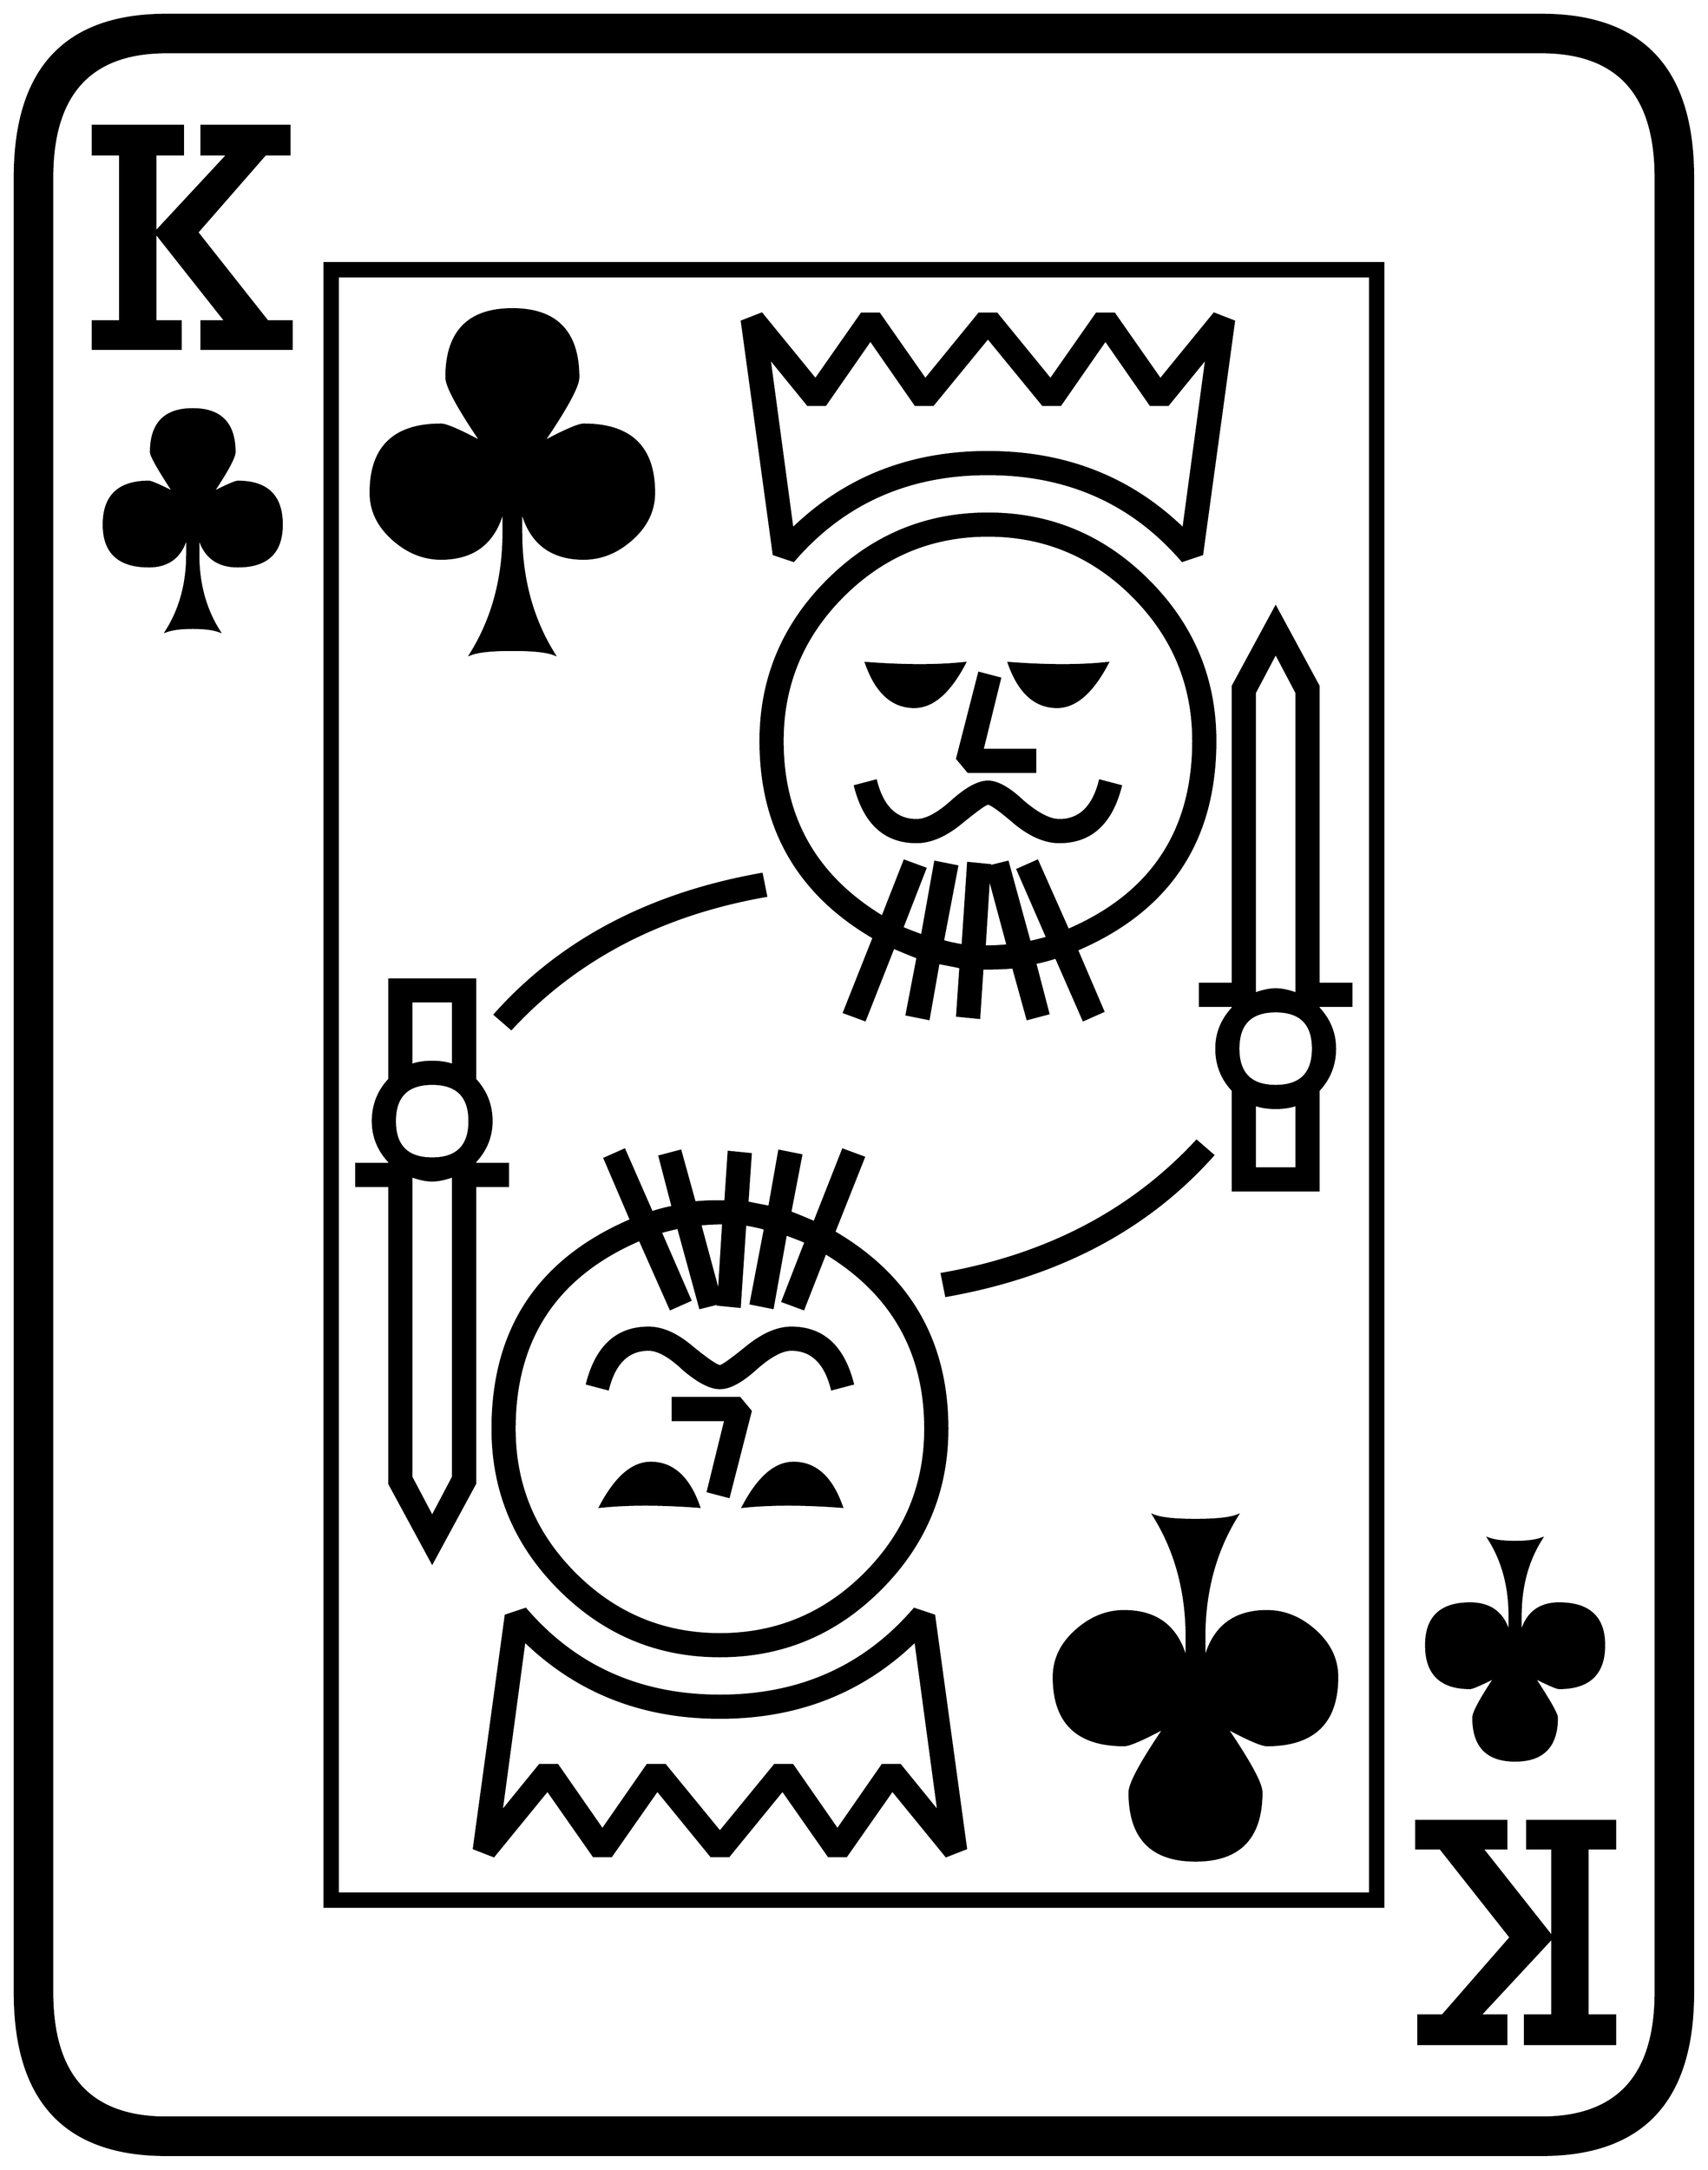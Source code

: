 


\begin{tikzpicture}[y=0.80pt, x=0.80pt, yscale=-1.0, xscale=1.0, inner sep=0pt, outer sep=0pt]
\begin{scope}[shift={(100.0,1706.0)},nonzero rule]
  \path[draw=.,fill=.,line width=1.600pt] (1578.0,244.0) .. controls
    (1578.0,342.667) and (1532.0,392.0) .. (1440.0,392.0) --
    (188.0,392.0) .. controls (96.0,392.0) and (50.0,342.667) ..
    (50.0,244.0) -- (50.0,-1408.0) .. controls (50.0,-1506.667)
    and (96.0,-1556.0) .. (188.0,-1556.0) -- (1440.0,-1556.0) ..
    controls (1532.0,-1556.0) and (1578.0,-1506.667) ..
    (1578.0,-1408.0) -- (1578.0,244.0) -- cycle(1544.0,244.0) --
    (1544.0,-1408.0) .. controls (1544.0,-1484.0) and
    (1509.333,-1522.0) .. (1440.0,-1522.0) -- (188.0,-1522.0) ..
    controls (118.667,-1522.0) and (84.0,-1484.0) ..
    (84.0,-1408.0) -- (84.0,244.0) .. controls (84.0,320.0) and
    (118.667,358.0) .. (188.0,358.0) -- (1440.0,358.0) .. controls
    (1509.333,358.0) and (1544.0,320.0) .. (1544.0,244.0) --
    cycle(302.0,-1252.0) -- (220.0,-1252.0) -- (220.0,-1277.0)
    -- (242.0,-1277.0) -- (178.0,-1358.0) -- (178.0,-1277.0) --
    (201.0,-1277.0) -- (201.0,-1252.0) -- (121.0,-1252.0) --
    (121.0,-1277.0) -- (146.0,-1277.0) -- (146.0,-1429.0) --
    (121.0,-1429.0) -- (121.0,-1455.0) -- (203.0,-1455.0) --
    (203.0,-1429.0) -- (178.0,-1429.0) -- (178.0,-1358.0) --
    (244.0,-1429.0) -- (220.0,-1429.0) -- (220.0,-1455.0) --
    (300.0,-1455.0) -- (300.0,-1429.0) -- (278.0,-1429.0) --
    (216.0,-1358.0) -- (280.0,-1277.0) -- (302.0,-1277.0) --
    (302.0,-1252.0) -- cycle(1497.0,-72.0) .. controls
    (1497.0,-46.0) and (1483.333,-33.0) .. (1456.0,-33.0) ..
    controls (1454.0,-33.0) and (1446.333,-36.333) .. (1433.0,-43.0)
    .. controls (1447.0,-21.667) and (1454.0,-9.333) ..
    (1454.0,-6.0) .. controls (1454.0,20.0) and (1441.333,33.0) ..
    (1416.0,33.0) .. controls (1390.667,33.0) and (1378.0,20.0) ..
    (1378.0,-6.0) .. controls (1378.0,-10.667) and (1384.667,-23.0)
    .. (1398.0,-43.0) .. controls (1384.667,-36.333) and
    (1377.0,-33.0) .. (1375.0,-33.0) .. controls (1348.333,-33.0)
    and (1335.0,-46.0) .. (1335.0,-72.0) .. controls
    (1335.0,-97.333) and (1348.333,-110.0) .. (1375.0,-110.0) ..
    controls (1394.333,-110.0) and (1406.333,-100.333) ..
    (1411.0,-81.0) -- (1411.0,-99.0) .. controls (1411.0,-125.667)
    and (1404.667,-149.0) .. (1392.0,-169.0) .. controls
    (1397.333,-167.0) and (1405.333,-166.0) .. (1416.0,-166.0) ..
    controls (1426.667,-166.0) and (1434.667,-167.0) ..
    (1440.0,-169.0) .. controls (1427.333,-149.0) and
    (1421.0,-125.667) .. (1421.0,-99.0) -- (1421.0,-81.0) ..
    controls (1425.667,-100.333) and (1437.333,-110.0) ..
    (1456.0,-110.0) .. controls (1483.333,-110.0) and
    (1497.0,-97.333) .. (1497.0,-72.0) -- cycle(1296.0,166.0) --
    (332.0,166.0) -- (332.0,-1330.0) -- (1296.0,-1330.0) --
    (1296.0,166.0) -- cycle(293.0,-1092.0) .. controls
    (293.0,-1066.667) and (279.667,-1054.0) .. (253.0,-1054.0) ..
    controls (233.667,-1054.0) and (221.667,-1063.667) ..
    (217.0,-1083.0) -- (217.0,-1065.0) .. controls
    (217.0,-1038.333) and (223.333,-1015.0) .. (236.0,-995.0) ..
    controls (230.667,-997.0) and (222.667,-998.0) .. (212.0,-998.0)
    .. controls (201.333,-998.0) and (193.333,-997.0) ..
    (188.0,-995.0) .. controls (200.667,-1015.0) and
    (207.0,-1038.333) .. (207.0,-1065.0) -- (207.0,-1083.0) ..
    controls (202.333,-1063.667) and (190.667,-1054.0) ..
    (172.0,-1054.0) .. controls (144.667,-1054.0) and
    (131.0,-1066.667) .. (131.0,-1092.0) .. controls
    (131.0,-1118.0) and (144.667,-1131.0) .. (172.0,-1131.0) ..
    controls (174.0,-1131.0) and (181.667,-1127.667) ..
    (195.0,-1121.0) .. controls (181.0,-1142.333) and
    (174.0,-1154.667) .. (174.0,-1158.0) .. controls
    (174.0,-1184.0) and (186.667,-1197.0) .. (212.0,-1197.0) ..
    controls (237.333,-1197.0) and (250.0,-1184.0) ..
    (250.0,-1158.0) .. controls (250.0,-1153.333) and
    (243.333,-1141.0) .. (230.0,-1121.0) .. controls
    (243.333,-1127.667) and (251.0,-1131.0) .. (253.0,-1131.0) ..
    controls (279.667,-1131.0) and (293.0,-1118.0) ..
    (293.0,-1092.0) -- cycle(1507.0,291.0) -- (1425.0,291.0) --
    (1425.0,265.0) -- (1450.0,265.0) -- (1450.0,194.0) --
    (1384.0,265.0) -- (1408.0,265.0) -- (1408.0,291.0) --
    (1328.0,291.0) -- (1328.0,265.0) -- (1350.0,265.0) --
    (1412.0,194.0) -- (1348.0,113.0) -- (1326.0,113.0) --
    (1326.0,88.0) -- (1408.0,88.0) -- (1408.0,113.0) --
    (1386.0,113.0) -- (1450.0,194.0) -- (1450.0,113.0) --
    (1427.0,113.0) -- (1427.0,88.0) -- (1507.0,88.0) --
    (1507.0,113.0) -- (1482.0,113.0) -- (1482.0,265.0) --
    (1507.0,265.0) -- (1507.0,291.0) -- cycle(1284.0,154.0) --
    (1284.0,-1318.0) -- (344.0,-1318.0) -- (344.0,154.0) --
    (1284.0,154.0) -- cycle(1160.0,-1277.0) -- (1131.0,-1065.0)
    -- (1113.0,-1059.0) .. controls (1067.667,-1111.667) and
    (1008.667,-1138.0) .. (936.0,-1138.0) .. controls
    (863.333,-1138.0) and (804.333,-1111.667) .. (759.0,-1059.0) --
    (741.0,-1065.0) -- (712.0,-1277.0) -- (730.0,-1284.0) --
    (779.0,-1224.0) -- (821.0,-1284.0) -- (837.0,-1284.0) --
    (879.0,-1224.0) -- (928.0,-1284.0) -- (944.0,-1284.0) --
    (993.0,-1224.0) -- (1035.0,-1284.0) -- (1051.0,-1284.0) --
    (1093.0,-1224.0) -- (1142.0,-1284.0) -- (1160.0,-1277.0) --
    cycle(1267.0,-654.0) -- (1237.0,-654.0) -- (1237.0,-652.0)
    .. controls (1247.0,-641.333) and (1252.0,-629.0) ..
    (1252.0,-615.0) .. controls (1252.0,-600.333) and
    (1247.0,-587.667) .. (1237.0,-577.0) -- (1237.0,-486.0) --
    (1159.0,-486.0) -- (1159.0,-577.0) .. controls
    (1149.0,-587.667) and (1144.0,-600.333) .. (1144.0,-615.0) ..
    controls (1144.0,-629.0) and (1149.0,-641.333) ..
    (1159.0,-652.0) -- (1159.0,-654.0) -- (1129.0,-654.0) --
    (1129.0,-674.0) -- (1159.0,-674.0) -- (1159.0,-945.0) --
    (1198.0,-1017.0) -- (1237.0,-945.0) -- (1237.0,-674.0) --
    (1267.0,-674.0) -- (1267.0,-654.0) -- cycle(1143.0,-895.0)
    .. controls (1143.0,-804.333) and (1101.0,-741.0) ..
    (1017.0,-705.0) -- (1041.0,-649.0) -- (1023.0,-641.0) --
    (998.0,-698.0) .. controls (992.0,-696.0) and (985.667,-694.333)
    .. (979.0,-693.0) -- (991.0,-647.0) -- (972.0,-642.0) --
    (959.0,-689.0) .. controls (953.0,-688.333) and (945.333,-688.0)
    .. (936.0,-688.0) -- (931.0,-688.0) -- (928.0,-643.0) --
    (908.0,-645.0) -- (911.0,-689.0) .. controls (908.333,-689.667)
    and (901.667,-691.0) .. (891.0,-693.0) -- (882.0,-642.0) --
    (862.0,-646.0) -- (872.0,-698.0) .. controls (866.667,-700.0)
    and (859.333,-703.0) .. (850.0,-707.0) -- (824.0,-641.0) --
    (805.0,-648.0) -- (832.0,-716.0) .. controls (763.333,-756.0)
    and (729.0,-815.667) .. (729.0,-895.0) .. controls
    (729.0,-951.667) and (749.333,-1000.333) .. (790.0,-1041.0) ..
    controls (830.667,-1081.667) and (879.333,-1102.0) ..
    (936.0,-1102.0) .. controls (992.667,-1102.0) and
    (1041.333,-1081.667) .. (1082.0,-1041.0) .. controls
    (1122.667,-1000.333) and (1143.0,-951.667) .. (1143.0,-895.0) --
    cycle(632.0,-1121.0) .. controls (632.0,-1105.0) and
    (625.333,-1091.0) .. (612.0,-1079.0) .. controls
    (598.667,-1067.0) and (584.0,-1061.0) .. (568.0,-1061.0) ..
    controls (537.333,-1061.0) and (518.333,-1076.333) ..
    (511.0,-1107.0) -- (511.0,-1085.0) .. controls
    (511.0,-1043.0) and (521.0,-1006.0) .. (541.0,-974.0) ..
    controls (534.333,-976.667) and (521.667,-978.0) .. (503.0,-978.0)
    .. controls (484.333,-978.0) and (471.667,-976.667) ..
    (465.0,-974.0) .. controls (485.0,-1006.0) and
    (495.0,-1043.0) .. (495.0,-1085.0) -- (495.0,-1107.0) ..
    controls (487.667,-1076.333) and (468.667,-1061.0) ..
    (438.0,-1061.0) .. controls (422.0,-1061.0) and
    (407.333,-1067.0) .. (394.0,-1079.0) .. controls
    (380.667,-1091.0) and (374.0,-1105.0) .. (374.0,-1121.0) ..
    controls (374.0,-1162.333) and (395.333,-1183.0) ..
    (438.0,-1183.0) .. controls (442.667,-1183.0) and
    (455.0,-1177.667) .. (475.0,-1167.0) .. controls
    (453.667,-1198.333) and (443.0,-1218.0) .. (443.0,-1226.0) ..
    controls (443.0,-1267.333) and (463.0,-1288.0) ..
    (503.0,-1288.0) .. controls (543.0,-1288.0) and
    (563.0,-1267.333) .. (563.0,-1226.0) .. controls
    (563.0,-1218.0) and (552.333,-1198.333) .. (531.0,-1167.0) ..
    controls (551.0,-1177.667) and (563.333,-1183.0) ..
    (568.0,-1183.0) .. controls (610.667,-1183.0) and
    (632.0,-1162.333) .. (632.0,-1121.0) -- cycle(1141.0,-518.0)
    .. controls (1081.0,-450.667) and (1000.0,-408.0) ..
    (898.0,-390.0) -- (894.0,-410.0) .. controls (989.333,-426.667)
    and (1066.667,-467.0) .. (1126.0,-531.0) -- (1141.0,-518.0) --
    cycle(734.0,-754.0) .. controls (638.667,-737.333) and
    (561.333,-697.0) .. (502.0,-633.0) -- (487.0,-646.0) ..
    controls (547.0,-713.333) and (628.0,-756.0) .. (730.0,-774.0)
    -- (734.0,-754.0) -- cycle(1254.0,-43.0) .. controls
    (1254.0,-1.667) and (1232.667,19.0) .. (1190.0,19.0) .. controls
    (1185.333,19.0) and (1173.0,13.667) .. (1153.0,3.0) .. controls
    (1174.333,34.333) and (1185.0,54.0) .. (1185.0,62.0) .. controls
    (1185.0,103.333) and (1165.0,124.0) .. (1125.0,124.0) ..
    controls (1085.0,124.0) and (1065.0,103.333) .. (1065.0,62.0)
    .. controls (1065.0,54.0) and (1075.667,34.333) .. (1097.0,3.0)
    .. controls (1077.0,13.667) and (1064.667,19.0) .. (1060.0,19.0)
    .. controls (1017.333,19.0) and (996.0,-1.667) .. (996.0,-43.0)
    .. controls (996.0,-59.0) and (1002.667,-73.0) ..
    (1016.0,-85.0) .. controls (1029.333,-97.0) and
    (1044.0,-103.0) .. (1060.0,-103.0) .. controls
    (1090.667,-103.0) and (1109.667,-87.667) .. (1117.0,-57.0) --
    (1117.0,-79.0) .. controls (1117.0,-121.0) and
    (1107.0,-158.0) .. (1087.0,-190.0) .. controls
    (1093.667,-187.333) and (1106.333,-186.0) .. (1125.0,-186.0) ..
    controls (1143.667,-186.0) and (1156.333,-187.333) ..
    (1163.0,-190.0) .. controls (1143.0,-158.0) and
    (1133.0,-121.0) .. (1133.0,-79.0) -- (1133.0,-57.0) ..
    controls (1140.333,-87.667) and (1159.333,-103.0) ..
    (1190.0,-103.0) .. controls (1206.0,-103.0) and
    (1220.667,-97.0) .. (1234.0,-85.0) .. controls (1247.333,-73.0)
    and (1254.0,-59.0) .. (1254.0,-43.0) -- cycle(899.0,-269.0)
    .. controls (899.0,-212.333) and (878.667,-163.667) ..
    (838.0,-123.0) .. controls (797.333,-82.333) and (748.667,-62.0)
    .. (692.0,-62.0) .. controls (635.333,-62.0) and (586.667,-82.333)
    .. (546.0,-123.0) .. controls (505.333,-163.667) and
    (485.0,-212.333) .. (485.0,-269.0) .. controls (485.0,-359.667)
    and (527.0,-423.0) .. (611.0,-459.0) -- (587.0,-515.0) --
    (605.0,-523.0) -- (630.0,-466.0) .. controls (636.0,-468.0)
    and (642.333,-469.667) .. (649.0,-471.0) -- (637.0,-517.0) --
    (656.0,-522.0) -- (669.0,-475.0) .. controls (675.0,-475.667)
    and (682.667,-476.0) .. (692.0,-476.0) -- (697.0,-476.0) --
    (700.0,-521.0) -- (720.0,-519.0) -- (717.0,-475.0) ..
    controls (719.667,-474.333) and (726.333,-473.0) .. (737.0,-471.0)
    -- (746.0,-522.0) -- (766.0,-518.0) -- (756.0,-466.0) ..
    controls (761.333,-464.0) and (768.667,-461.0) .. (778.0,-457.0)
    -- (804.0,-523.0) -- (823.0,-516.0) -- (796.0,-448.0) ..
    controls (864.667,-408.0) and (899.0,-348.333) .. (899.0,-269.0)
    -- cycle(499.0,-490.0) -- (469.0,-490.0) -- (469.0,-219.0)
    -- (430.0,-147.0) -- (391.0,-219.0) -- (391.0,-490.0) --
    (361.0,-490.0) -- (361.0,-510.0) -- (391.0,-510.0) --
    (391.0,-512.0) .. controls (381.0,-522.667) and (376.0,-535.0)
    .. (376.0,-549.0) .. controls (376.0,-563.667) and
    (381.0,-576.333) .. (391.0,-587.0) -- (391.0,-678.0) --
    (469.0,-678.0) -- (469.0,-587.0) .. controls (479.0,-576.333)
    and (484.0,-563.667) .. (484.0,-549.0) .. controls
    (484.0,-535.0) and (479.0,-522.667) .. (469.0,-512.0) --
    (469.0,-510.0) -- (499.0,-510.0) -- (499.0,-490.0) --
    cycle(916.0,113.0) -- (898.0,120.0) -- (849.0,60.0) --
    (807.0,120.0) -- (791.0,120.0) -- (749.0,60.0) --
    (700.0,120.0) -- (684.0,120.0) -- (635.0,60.0) --
    (593.0,120.0) -- (577.0,120.0) -- (535.0,60.0) --
    (486.0,120.0) -- (468.0,113.0) -- (497.0,-99.0) --
    (515.0,-105.0) .. controls (560.333,-52.333) and (619.333,-26.0)
    .. (692.0,-26.0) .. controls (764.667,-26.0) and (823.667,-52.333)
    .. (869.0,-105.0) -- (887.0,-99.0) -- (916.0,113.0) --
    cycle(1135.0,-1244.0) -- (1100.0,-1201.0) --
    (1084.0,-1201.0) -- (1043.0,-1260.0) -- (1002.0,-1201.0) --
    (986.0,-1201.0) -- (936.0,-1262.0) -- (886.0,-1201.0) --
    (870.0,-1201.0) -- (829.0,-1260.0) -- (788.0,-1201.0) --
    (772.0,-1201.0) -- (737.0,-1244.0) -- (758.0,-1088.0) ..
    controls (806.0,-1134.667) and (865.333,-1158.0) ..
    (936.0,-1158.0) .. controls (1006.667,-1158.0) and
    (1066.0,-1134.667) .. (1114.0,-1088.0) -- (1135.0,-1244.0) --
    cycle(1217.0,-665.0) -- (1217.0,-939.0) -- (1198.0,-975.0)
    -- (1179.0,-939.0) -- (1179.0,-665.0) .. controls
    (1186.333,-667.667) and (1192.667,-669.0) .. (1198.0,-669.0) ..
    controls (1203.333,-669.0) and (1209.667,-667.667) ..
    (1217.0,-665.0) -- cycle(1123.0,-895.0) .. controls
    (1123.0,-946.333) and (1104.667,-990.333) .. (1068.0,-1027.0) ..
    controls (1031.333,-1063.667) and (987.333,-1082.0) ..
    (936.0,-1082.0) .. controls (884.667,-1082.0) and
    (840.667,-1063.667) .. (804.0,-1027.0) .. controls
    (767.333,-990.333) and (749.0,-946.333) .. (749.0,-895.0) ..
    controls (749.0,-825.0) and (779.333,-771.667) .. (840.0,-735.0)
    -- (860.0,-786.0) -- (879.0,-779.0) -- (858.0,-725.0) ..
    controls (862.667,-723.0) and (868.667,-720.667) .. (876.0,-718.0)
    -- (888.0,-785.0) -- (908.0,-781.0) -- (895.0,-713.0) ..
    controls (899.0,-711.667) and (905.0,-710.333) .. (913.0,-709.0)
    -- (918.0,-784.0) -- (938.0,-782.0) -- (938.0,-781.0) --
    (954.0,-785.0) -- (974.0,-712.0) .. controls (980.0,-713.333)
    and (985.333,-714.667) .. (990.0,-716.0) -- (963.0,-778.0) --
    (981.0,-786.0) -- (1009.0,-723.0) .. controls
    (1085.0,-755.667) and (1123.0,-813.0) .. (1123.0,-895.0) --
    cycle(1232.0,-615.0) .. controls (1232.0,-637.667) and
    (1220.667,-649.0) .. (1198.0,-649.0) .. controls
    (1175.333,-649.0) and (1164.0,-637.667) .. (1164.0,-615.0) ..
    controls (1164.0,-592.333) and (1175.333,-581.0) ..
    (1198.0,-581.0) .. controls (1220.667,-581.0) and
    (1232.0,-592.333) .. (1232.0,-615.0) -- cycle(1217.0,-506.0)
    -- (1217.0,-564.0) .. controls (1211.667,-562.0) and
    (1205.333,-561.0) .. (1198.0,-561.0) .. controls
    (1190.667,-561.0) and (1184.333,-562.0) .. (1179.0,-564.0) --
    (1179.0,-506.0) -- (1217.0,-506.0) -- cycle(954.0,-709.0) --
    (937.0,-772.0) -- (933.0,-708.0) -- (936.0,-708.0) ..
    controls (941.333,-708.0) and (947.333,-708.333) .. (954.0,-709.0)
    -- cycle(695.0,-456.0) -- (692.0,-456.0) .. controls
    (686.667,-456.0) and (680.667,-455.667) .. (674.0,-455.0) --
    (691.0,-392.0) -- (695.0,-456.0) -- cycle(449.0,-600.0) --
    (449.0,-658.0) -- (411.0,-658.0) -- (411.0,-600.0) ..
    controls (416.333,-602.0) and (422.667,-603.0) .. (430.0,-603.0)
    .. controls (437.333,-603.0) and (443.667,-602.0) ..
    (449.0,-600.0) -- cycle(464.0,-549.0) .. controls
    (464.0,-571.667) and (452.667,-583.0) .. (430.0,-583.0) ..
    controls (407.333,-583.0) and (396.0,-571.667) .. (396.0,-549.0)
    .. controls (396.0,-526.333) and (407.333,-515.0) ..
    (430.0,-515.0) .. controls (452.667,-515.0) and (464.0,-526.333)
    .. (464.0,-549.0) -- cycle(879.0,-269.0) .. controls
    (879.0,-339.0) and (848.667,-392.333) .. (788.0,-429.0) --
    (768.0,-378.0) -- (749.0,-385.0) -- (770.0,-439.0) ..
    controls (765.333,-441.0) and (759.333,-443.333) .. (752.0,-446.0)
    -- (740.0,-379.0) -- (720.0,-383.0) -- (733.0,-451.0) ..
    controls (729.0,-452.333) and (723.0,-453.667) .. (715.0,-455.0)
    -- (710.0,-380.0) -- (690.0,-382.0) -- (690.0,-383.0) --
    (674.0,-379.0) -- (654.0,-452.0) .. controls (648.0,-450.667)
    and (642.667,-449.333) .. (638.0,-448.0) -- (665.0,-386.0) --
    (647.0,-378.0) -- (619.0,-441.0) .. controls (543.0,-408.333)
    and (505.0,-351.0) .. (505.0,-269.0) .. controls
    (505.0,-217.667) and (523.333,-173.667) .. (560.0,-137.0) ..
    controls (596.667,-100.333) and (640.667,-82.0) .. (692.0,-82.0)
    .. controls (743.333,-82.0) and (787.333,-100.333) ..
    (824.0,-137.0) .. controls (860.667,-173.667) and (879.0,-217.667)
    .. (879.0,-269.0) -- cycle(449.0,-225.0) -- (449.0,-499.0)
    .. controls (441.667,-496.333) and (435.333,-495.0) ..
    (430.0,-495.0) .. controls (424.667,-495.0) and (418.333,-496.333)
    .. (411.0,-499.0) -- (411.0,-225.0) -- (430.0,-189.0) --
    (449.0,-225.0) -- cycle(891.0,80.0) -- (870.0,-76.0) ..
    controls (822.0,-29.333) and (762.667,-6.0) .. (692.0,-6.0) ..
    controls (621.333,-6.0) and (562.0,-29.333) .. (514.0,-76.0) --
    (493.0,80.0) -- (528.0,37.0) -- (544.0,37.0) --
    (585.0,96.0) -- (626.0,37.0) -- (642.0,37.0) --
    (692.0,98.0) -- (742.0,37.0) -- (758.0,37.0) --
    (799.0,96.0) -- (840.0,37.0) -- (856.0,37.0) --
    (891.0,80.0) -- cycle(1045.0,-966.0) .. controls
    (1031.0,-939.333) and (1015.667,-926.0) .. (999.0,-926.0) ..
    controls (979.0,-926.0) and (964.333,-939.333) .. (955.0,-966.0)
    .. controls (990.333,-963.333) and (1020.333,-963.333) ..
    (1045.0,-966.0) -- cycle(979.0,-867.0) -- (918.0,-867.0) --
    (908.0,-879.0) -- (928.0,-957.0) -- (947.0,-952.0) --
    (931.0,-887.0) -- (979.0,-887.0) -- (979.0,-867.0) --
    cycle(915.0,-966.0) .. controls (901.0,-939.333) and
    (885.667,-926.0) .. (869.0,-926.0) .. controls (849.0,-926.0)
    and (834.333,-939.333) .. (825.0,-966.0) .. controls
    (860.333,-963.333) and (890.333,-963.333) .. (915.0,-966.0) --
    cycle(1057.0,-854.0) .. controls (1048.333,-820.0) and
    (1029.667,-803.0) .. (1001.0,-803.0) .. controls
    (988.333,-803.0) and (975.0,-808.667) .. (961.0,-820.0) ..
    controls (947.0,-832.0) and (938.667,-838.0) .. (936.0,-838.0)
    .. controls (934.0,-838.0) and (925.667,-832.0) ..
    (911.0,-820.0) .. controls (897.0,-808.667) and (883.667,-803.0)
    .. (871.0,-803.0) .. controls (842.333,-803.0) and
    (823.667,-820.0) .. (815.0,-854.0) -- (834.0,-859.0) ..
    controls (840.0,-835.0) and (852.333,-823.0) .. (871.0,-823.0)
    .. controls (879.667,-823.0) and (890.333,-828.667) ..
    (903.0,-840.0) .. controls (916.333,-852.0) and (927.333,-858.0)
    .. (936.0,-858.0) .. controls (944.667,-858.0) and
    (955.333,-852.0) .. (968.0,-840.0) .. controls (981.333,-828.667)
    and (992.333,-823.0) .. (1001.0,-823.0) .. controls
    (1019.667,-823.0) and (1032.0,-835.0) .. (1038.0,-859.0) --
    (1057.0,-854.0) -- cycle(813.0,-310.0) -- (794.0,-305.0) ..
    controls (788.0,-329.0) and (775.667,-341.0) .. (757.0,-341.0)
    .. controls (748.333,-341.0) and (737.333,-335.0) ..
    (724.0,-323.0) .. controls (711.333,-311.667) and (700.667,-306.0)
    .. (692.0,-306.0) .. controls (683.333,-306.0) and
    (672.333,-311.667) .. (659.0,-323.0) .. controls (646.333,-335.0)
    and (635.667,-341.0) .. (627.0,-341.0) .. controls
    (608.333,-341.0) and (596.0,-329.0) .. (590.0,-305.0) --
    (571.0,-310.0) .. controls (579.667,-344.0) and (598.333,-361.0)
    .. (627.0,-361.0) .. controls (639.667,-361.0) and
    (653.0,-355.0) .. (667.0,-343.0) .. controls (681.0,-331.667)
    and (689.333,-326.0) .. (692.0,-326.0) .. controls
    (694.0,-326.0) and (702.0,-331.667) .. (716.0,-343.0) ..
    controls (730.667,-355.0) and (744.333,-361.0) .. (757.0,-361.0)
    .. controls (785.667,-361.0) and (804.333,-344.0) ..
    (813.0,-310.0) -- cycle(803.0,-198.0) .. controls
    (767.667,-200.667) and (737.667,-200.667) .. (713.0,-198.0) ..
    controls (727.0,-224.667) and (742.333,-238.0) .. (759.0,-238.0)
    .. controls (779.0,-238.0) and (793.667,-224.667) ..
    (803.0,-198.0) -- cycle(720.0,-285.0) -- (700.0,-207.0) --
    (681.0,-212.0) -- (697.0,-277.0) -- (649.0,-277.0) --
    (649.0,-297.0) -- (710.0,-297.0) -- (720.0,-285.0) --
    cycle(673.0,-198.0) .. controls (637.667,-200.667) and
    (607.667,-200.667) .. (583.0,-198.0) .. controls (597.0,-224.667)
    and (612.333,-238.0) .. (629.0,-238.0) .. controls
    (649.0,-238.0) and (663.667,-224.667) .. (673.0,-198.0) --
    cycle;
\end{scope}

\end{tikzpicture}

